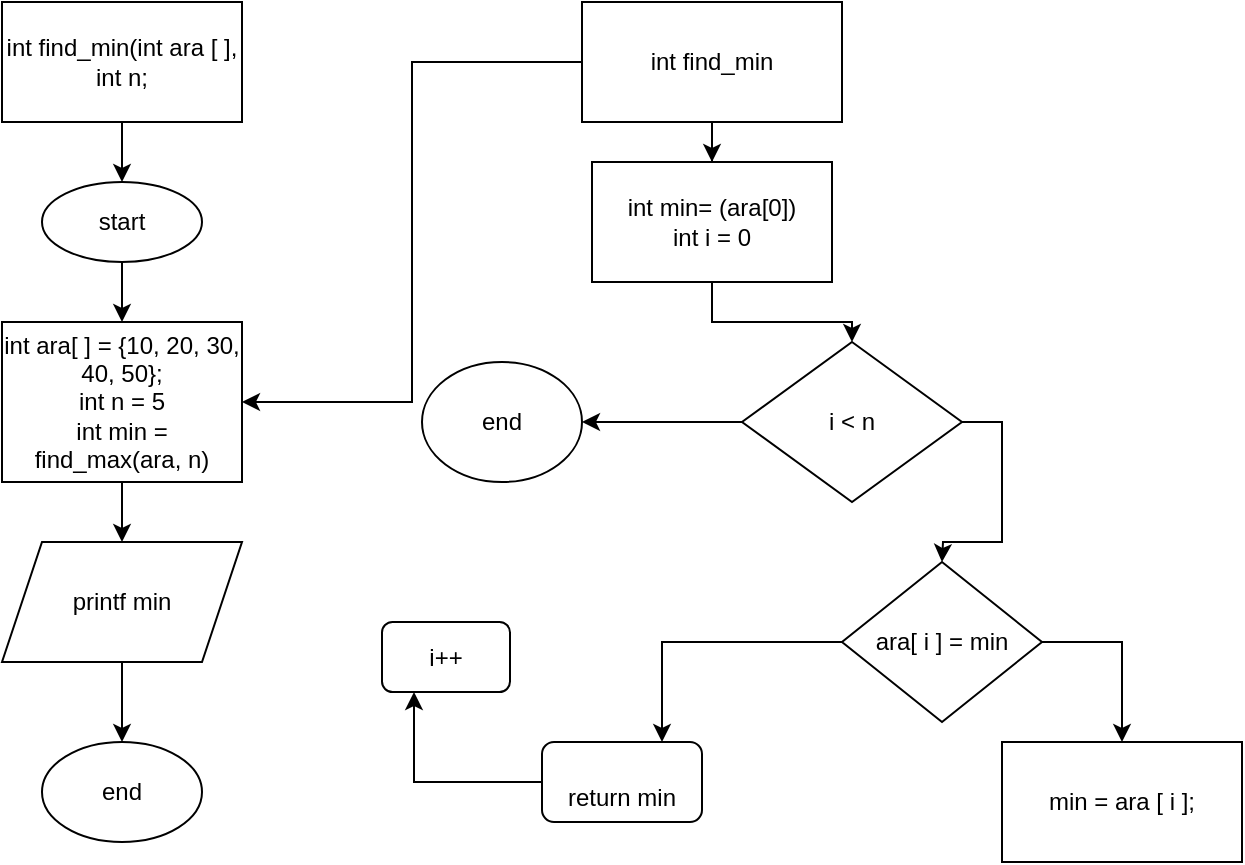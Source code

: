 <mxfile version="20.8.16" type="github">
  <diagram id="C5RBs43oDa-KdzZeNtuy" name="Page-1">
    <mxGraphModel dx="814" dy="1632" grid="1" gridSize="10" guides="1" tooltips="1" connect="1" arrows="1" fold="1" page="1" pageScale="1" pageWidth="827" pageHeight="1169" math="0" shadow="0">
      <root>
        <mxCell id="WIyWlLk6GJQsqaUBKTNV-0" />
        <mxCell id="WIyWlLk6GJQsqaUBKTNV-1" parent="WIyWlLk6GJQsqaUBKTNV-0" />
        <mxCell id="Tnt2tdOCs1esu0Zzdq4X-2" value="" style="edgeStyle=orthogonalEdgeStyle;rounded=0;orthogonalLoop=1;jettySize=auto;html=1;" parent="WIyWlLk6GJQsqaUBKTNV-1" source="Tnt2tdOCs1esu0Zzdq4X-0" target="Tnt2tdOCs1esu0Zzdq4X-1" edge="1">
          <mxGeometry relative="1" as="geometry" />
        </mxCell>
        <mxCell id="Tnt2tdOCs1esu0Zzdq4X-0" value="int find_min(int ara [ ], int n;" style="rounded=0;whiteSpace=wrap;html=1;" parent="WIyWlLk6GJQsqaUBKTNV-1" vertex="1">
          <mxGeometry x="140" y="-230" width="120" height="60" as="geometry" />
        </mxCell>
        <mxCell id="Tnt2tdOCs1esu0Zzdq4X-4" value="" style="edgeStyle=orthogonalEdgeStyle;rounded=0;orthogonalLoop=1;jettySize=auto;html=1;" parent="WIyWlLk6GJQsqaUBKTNV-1" source="Tnt2tdOCs1esu0Zzdq4X-1" target="Tnt2tdOCs1esu0Zzdq4X-3" edge="1">
          <mxGeometry relative="1" as="geometry" />
        </mxCell>
        <mxCell id="Tnt2tdOCs1esu0Zzdq4X-1" value="start" style="ellipse;whiteSpace=wrap;html=1;rounded=0;" parent="WIyWlLk6GJQsqaUBKTNV-1" vertex="1">
          <mxGeometry x="160" y="-140" width="80" height="40" as="geometry" />
        </mxCell>
        <mxCell id="Tnt2tdOCs1esu0Zzdq4X-6" value="" style="edgeStyle=orthogonalEdgeStyle;rounded=0;orthogonalLoop=1;jettySize=auto;html=1;" parent="WIyWlLk6GJQsqaUBKTNV-1" source="Tnt2tdOCs1esu0Zzdq4X-3" target="Tnt2tdOCs1esu0Zzdq4X-5" edge="1">
          <mxGeometry relative="1" as="geometry" />
        </mxCell>
        <mxCell id="Tnt2tdOCs1esu0Zzdq4X-3" value="int ara[ ] = {10, 20, 30, 40, 50};&lt;br&gt;int n = 5&lt;br&gt;int min = find_max(ara, n)" style="whiteSpace=wrap;html=1;rounded=0;" parent="WIyWlLk6GJQsqaUBKTNV-1" vertex="1">
          <mxGeometry x="140" y="-70" width="120" height="80" as="geometry" />
        </mxCell>
        <mxCell id="Tnt2tdOCs1esu0Zzdq4X-14" value="" style="edgeStyle=orthogonalEdgeStyle;rounded=0;orthogonalLoop=1;jettySize=auto;html=1;" parent="WIyWlLk6GJQsqaUBKTNV-1" source="Tnt2tdOCs1esu0Zzdq4X-5" target="Tnt2tdOCs1esu0Zzdq4X-13" edge="1">
          <mxGeometry relative="1" as="geometry" />
        </mxCell>
        <mxCell id="Tnt2tdOCs1esu0Zzdq4X-5" value="printf min" style="shape=parallelogram;perimeter=parallelogramPerimeter;whiteSpace=wrap;html=1;fixedSize=1;rounded=0;" parent="WIyWlLk6GJQsqaUBKTNV-1" vertex="1">
          <mxGeometry x="140" y="40" width="120" height="60" as="geometry" />
        </mxCell>
        <mxCell id="Tnt2tdOCs1esu0Zzdq4X-10" value="" style="edgeStyle=orthogonalEdgeStyle;rounded=0;orthogonalLoop=1;jettySize=auto;html=1;" parent="WIyWlLk6GJQsqaUBKTNV-1" source="Tnt2tdOCs1esu0Zzdq4X-7" target="Tnt2tdOCs1esu0Zzdq4X-9" edge="1">
          <mxGeometry relative="1" as="geometry" />
        </mxCell>
        <mxCell id="Tnt2tdOCs1esu0Zzdq4X-25" style="edgeStyle=orthogonalEdgeStyle;rounded=0;orthogonalLoop=1;jettySize=auto;html=1;exitX=0;exitY=0.5;exitDx=0;exitDy=0;entryX=1;entryY=0.5;entryDx=0;entryDy=0;" parent="WIyWlLk6GJQsqaUBKTNV-1" source="Tnt2tdOCs1esu0Zzdq4X-7" target="Tnt2tdOCs1esu0Zzdq4X-3" edge="1">
          <mxGeometry relative="1" as="geometry" />
        </mxCell>
        <mxCell id="Tnt2tdOCs1esu0Zzdq4X-7" value="int find_min" style="rounded=0;whiteSpace=wrap;html=1;" parent="WIyWlLk6GJQsqaUBKTNV-1" vertex="1">
          <mxGeometry x="430" y="-230" width="130" height="60" as="geometry" />
        </mxCell>
        <mxCell id="Tnt2tdOCs1esu0Zzdq4X-12" value="" style="edgeStyle=orthogonalEdgeStyle;rounded=0;orthogonalLoop=1;jettySize=auto;html=1;" parent="WIyWlLk6GJQsqaUBKTNV-1" source="Tnt2tdOCs1esu0Zzdq4X-9" target="Tnt2tdOCs1esu0Zzdq4X-11" edge="1">
          <mxGeometry relative="1" as="geometry" />
        </mxCell>
        <mxCell id="Tnt2tdOCs1esu0Zzdq4X-9" value="int min= (ara[0])&lt;br&gt;int i = 0" style="whiteSpace=wrap;html=1;rounded=0;" parent="WIyWlLk6GJQsqaUBKTNV-1" vertex="1">
          <mxGeometry x="435" y="-150" width="120" height="60" as="geometry" />
        </mxCell>
        <mxCell id="Tnt2tdOCs1esu0Zzdq4X-16" style="edgeStyle=orthogonalEdgeStyle;rounded=0;orthogonalLoop=1;jettySize=auto;html=1;exitX=1;exitY=0.5;exitDx=0;exitDy=0;" parent="WIyWlLk6GJQsqaUBKTNV-1" source="Tnt2tdOCs1esu0Zzdq4X-11" edge="1">
          <mxGeometry relative="1" as="geometry">
            <mxPoint x="610" y="50" as="targetPoint" />
          </mxGeometry>
        </mxCell>
        <mxCell id="DfDZ5fbvpLFeXreUArm3-2" value="" style="edgeStyle=orthogonalEdgeStyle;rounded=0;orthogonalLoop=1;jettySize=auto;html=1;" edge="1" parent="WIyWlLk6GJQsqaUBKTNV-1" source="Tnt2tdOCs1esu0Zzdq4X-11" target="DfDZ5fbvpLFeXreUArm3-1">
          <mxGeometry relative="1" as="geometry" />
        </mxCell>
        <mxCell id="Tnt2tdOCs1esu0Zzdq4X-11" value="i &amp;lt; n" style="rhombus;whiteSpace=wrap;html=1;rounded=0;" parent="WIyWlLk6GJQsqaUBKTNV-1" vertex="1">
          <mxGeometry x="510" y="-60" width="110" height="80" as="geometry" />
        </mxCell>
        <mxCell id="Tnt2tdOCs1esu0Zzdq4X-13" value="end" style="ellipse;whiteSpace=wrap;html=1;rounded=0;" parent="WIyWlLk6GJQsqaUBKTNV-1" vertex="1">
          <mxGeometry x="160" y="140" width="80" height="50" as="geometry" />
        </mxCell>
        <mxCell id="Tnt2tdOCs1esu0Zzdq4X-30" style="edgeStyle=orthogonalEdgeStyle;rounded=0;orthogonalLoop=1;jettySize=auto;html=1;" parent="WIyWlLk6GJQsqaUBKTNV-1" source="Tnt2tdOCs1esu0Zzdq4X-17" edge="1">
          <mxGeometry relative="1" as="geometry">
            <mxPoint x="700" y="140" as="targetPoint" />
            <Array as="points">
              <mxPoint x="700" y="90" />
            </Array>
          </mxGeometry>
        </mxCell>
        <mxCell id="DfDZ5fbvpLFeXreUArm3-0" style="edgeStyle=orthogonalEdgeStyle;rounded=0;orthogonalLoop=1;jettySize=auto;html=1;exitX=0;exitY=0.5;exitDx=0;exitDy=0;entryX=0.75;entryY=0;entryDx=0;entryDy=0;" edge="1" parent="WIyWlLk6GJQsqaUBKTNV-1" source="Tnt2tdOCs1esu0Zzdq4X-17" target="Tnt2tdOCs1esu0Zzdq4X-20">
          <mxGeometry relative="1" as="geometry" />
        </mxCell>
        <mxCell id="Tnt2tdOCs1esu0Zzdq4X-17" value="ara[ i ] = min" style="rhombus;whiteSpace=wrap;html=1;" parent="WIyWlLk6GJQsqaUBKTNV-1" vertex="1">
          <mxGeometry x="560" y="50" width="100" height="80" as="geometry" />
        </mxCell>
        <mxCell id="Tnt2tdOCs1esu0Zzdq4X-27" style="edgeStyle=orthogonalEdgeStyle;rounded=0;orthogonalLoop=1;jettySize=auto;html=1;exitX=0;exitY=0.5;exitDx=0;exitDy=0;entryX=0.25;entryY=1;entryDx=0;entryDy=0;" parent="WIyWlLk6GJQsqaUBKTNV-1" source="Tnt2tdOCs1esu0Zzdq4X-20" target="Tnt2tdOCs1esu0Zzdq4X-22" edge="1">
          <mxGeometry relative="1" as="geometry" />
        </mxCell>
        <mxCell id="Tnt2tdOCs1esu0Zzdq4X-20" value="&lt;br&gt;return min" style="rounded=1;whiteSpace=wrap;html=1;" parent="WIyWlLk6GJQsqaUBKTNV-1" vertex="1">
          <mxGeometry x="410" y="140" width="80" height="40" as="geometry" />
        </mxCell>
        <mxCell id="Tnt2tdOCs1esu0Zzdq4X-22" value="i++" style="rounded=1;whiteSpace=wrap;html=1;" parent="WIyWlLk6GJQsqaUBKTNV-1" vertex="1">
          <mxGeometry x="330" y="80" width="64" height="35" as="geometry" />
        </mxCell>
        <mxCell id="DfDZ5fbvpLFeXreUArm3-1" value="end" style="ellipse;whiteSpace=wrap;html=1;rounded=0;" vertex="1" parent="WIyWlLk6GJQsqaUBKTNV-1">
          <mxGeometry x="350" y="-50" width="80" height="60" as="geometry" />
        </mxCell>
        <mxCell id="DfDZ5fbvpLFeXreUArm3-3" value="min = ara [ i ];" style="rounded=0;whiteSpace=wrap;html=1;" vertex="1" parent="WIyWlLk6GJQsqaUBKTNV-1">
          <mxGeometry x="640" y="140" width="120" height="60" as="geometry" />
        </mxCell>
      </root>
    </mxGraphModel>
  </diagram>
</mxfile>
